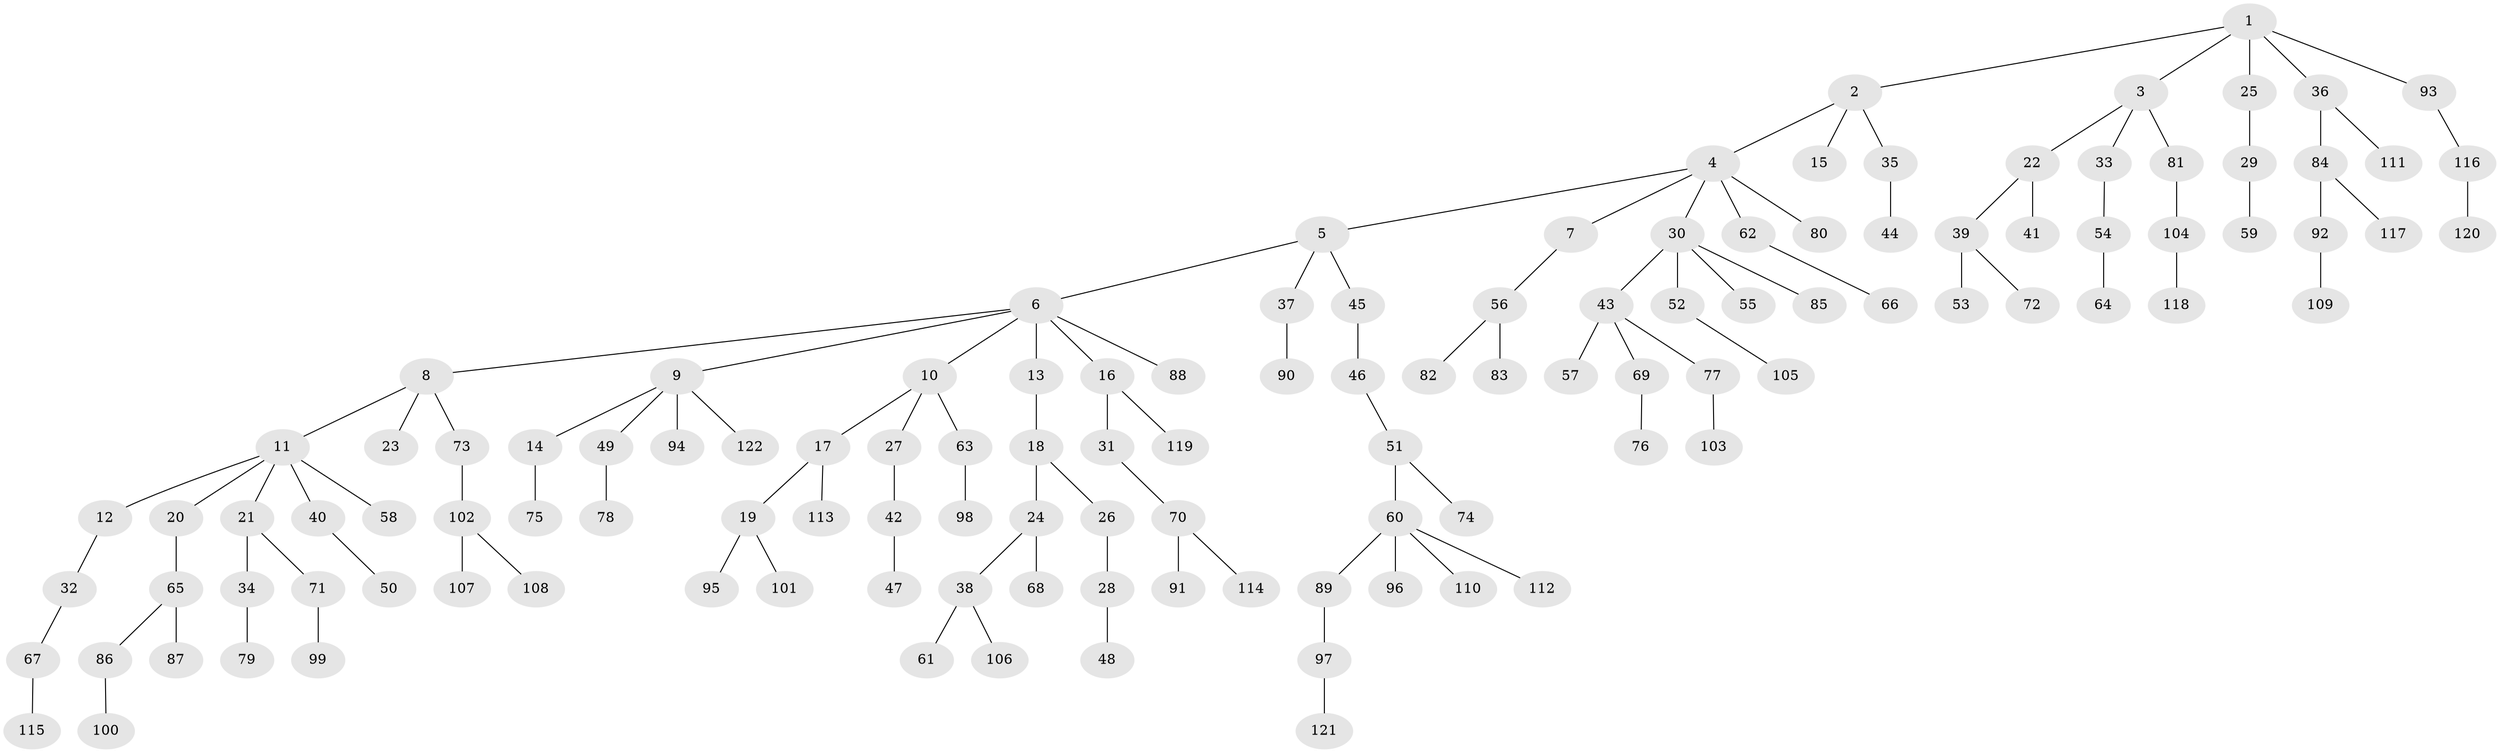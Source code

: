 // coarse degree distribution, {5: 0.03614457831325301, 4: 0.060240963855421686, 6: 0.012048192771084338, 9: 0.012048192771084338, 2: 0.3373493975903614, 8: 0.012048192771084338, 1: 0.4939759036144578, 3: 0.03614457831325301}
// Generated by graph-tools (version 1.1) at 2025/42/03/06/25 10:42:02]
// undirected, 122 vertices, 121 edges
graph export_dot {
graph [start="1"]
  node [color=gray90,style=filled];
  1;
  2;
  3;
  4;
  5;
  6;
  7;
  8;
  9;
  10;
  11;
  12;
  13;
  14;
  15;
  16;
  17;
  18;
  19;
  20;
  21;
  22;
  23;
  24;
  25;
  26;
  27;
  28;
  29;
  30;
  31;
  32;
  33;
  34;
  35;
  36;
  37;
  38;
  39;
  40;
  41;
  42;
  43;
  44;
  45;
  46;
  47;
  48;
  49;
  50;
  51;
  52;
  53;
  54;
  55;
  56;
  57;
  58;
  59;
  60;
  61;
  62;
  63;
  64;
  65;
  66;
  67;
  68;
  69;
  70;
  71;
  72;
  73;
  74;
  75;
  76;
  77;
  78;
  79;
  80;
  81;
  82;
  83;
  84;
  85;
  86;
  87;
  88;
  89;
  90;
  91;
  92;
  93;
  94;
  95;
  96;
  97;
  98;
  99;
  100;
  101;
  102;
  103;
  104;
  105;
  106;
  107;
  108;
  109;
  110;
  111;
  112;
  113;
  114;
  115;
  116;
  117;
  118;
  119;
  120;
  121;
  122;
  1 -- 2;
  1 -- 3;
  1 -- 25;
  1 -- 36;
  1 -- 93;
  2 -- 4;
  2 -- 15;
  2 -- 35;
  3 -- 22;
  3 -- 33;
  3 -- 81;
  4 -- 5;
  4 -- 7;
  4 -- 30;
  4 -- 62;
  4 -- 80;
  5 -- 6;
  5 -- 37;
  5 -- 45;
  6 -- 8;
  6 -- 9;
  6 -- 10;
  6 -- 13;
  6 -- 16;
  6 -- 88;
  7 -- 56;
  8 -- 11;
  8 -- 23;
  8 -- 73;
  9 -- 14;
  9 -- 49;
  9 -- 94;
  9 -- 122;
  10 -- 17;
  10 -- 27;
  10 -- 63;
  11 -- 12;
  11 -- 20;
  11 -- 21;
  11 -- 40;
  11 -- 58;
  12 -- 32;
  13 -- 18;
  14 -- 75;
  16 -- 31;
  16 -- 119;
  17 -- 19;
  17 -- 113;
  18 -- 24;
  18 -- 26;
  19 -- 95;
  19 -- 101;
  20 -- 65;
  21 -- 34;
  21 -- 71;
  22 -- 39;
  22 -- 41;
  24 -- 38;
  24 -- 68;
  25 -- 29;
  26 -- 28;
  27 -- 42;
  28 -- 48;
  29 -- 59;
  30 -- 43;
  30 -- 52;
  30 -- 55;
  30 -- 85;
  31 -- 70;
  32 -- 67;
  33 -- 54;
  34 -- 79;
  35 -- 44;
  36 -- 84;
  36 -- 111;
  37 -- 90;
  38 -- 61;
  38 -- 106;
  39 -- 53;
  39 -- 72;
  40 -- 50;
  42 -- 47;
  43 -- 57;
  43 -- 69;
  43 -- 77;
  45 -- 46;
  46 -- 51;
  49 -- 78;
  51 -- 60;
  51 -- 74;
  52 -- 105;
  54 -- 64;
  56 -- 82;
  56 -- 83;
  60 -- 89;
  60 -- 96;
  60 -- 110;
  60 -- 112;
  62 -- 66;
  63 -- 98;
  65 -- 86;
  65 -- 87;
  67 -- 115;
  69 -- 76;
  70 -- 91;
  70 -- 114;
  71 -- 99;
  73 -- 102;
  77 -- 103;
  81 -- 104;
  84 -- 92;
  84 -- 117;
  86 -- 100;
  89 -- 97;
  92 -- 109;
  93 -- 116;
  97 -- 121;
  102 -- 107;
  102 -- 108;
  104 -- 118;
  116 -- 120;
}
